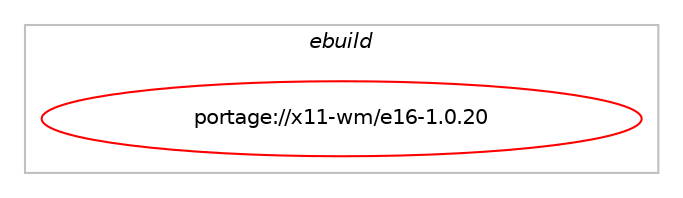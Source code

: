 digraph prolog {

# *************
# Graph options
# *************

newrank=true;
concentrate=true;
compound=true;
graph [rankdir=LR,fontname=Helvetica,fontsize=10,ranksep=1.5];#, ranksep=2.5, nodesep=0.2];
edge  [arrowhead=vee];
node  [fontname=Helvetica,fontsize=10];

# **********
# The ebuild
# **********

subgraph cluster_leftcol {
color=gray;
rank=same;
label=<<i>ebuild</i>>;
id [label="portage://x11-wm/e16-1.0.20", color=red, width=4, href="../x11-wm/e16-1.0.20.svg"];
}

# ****************
# The dependencies
# ****************

subgraph cluster_midcol {
color=gray;
label=<<i>dependencies</i>>;
subgraph cluster_compile {
fillcolor="#eeeeee";
style=filled;
label=<<i>compile</i>>;
# *** BEGIN UNKNOWN DEPENDENCY TYPE (TODO) ***
# id -> use_conditional_group(positive,dbus,portage://x11-wm/e16-1.0.20,[package_dependency(portage://x11-wm/e16-1.0.20,install,no,sys-apps,dbus,none,,[],[])])
# *** END UNKNOWN DEPENDENCY TYPE (TODO) ***

# *** BEGIN UNKNOWN DEPENDENCY TYPE (TODO) ***
# id -> use_conditional_group(positive,opengl,portage://x11-wm/e16-1.0.20,[package_dependency(portage://x11-wm/e16-1.0.20,install,no,media-libs,glu,none,,[],[]),package_dependency(portage://x11-wm/e16-1.0.20,install,no,media-libs,mesa,none,,[],[])])
# *** END UNKNOWN DEPENDENCY TYPE (TODO) ***

# *** BEGIN UNKNOWN DEPENDENCY TYPE (TODO) ***
# id -> use_conditional_group(positive,pango,portage://x11-wm/e16-1.0.20,[package_dependency(portage://x11-wm/e16-1.0.20,install,no,dev-libs,glib,none,,[slot(2)],[]),package_dependency(portage://x11-wm/e16-1.0.20,install,no,x11-libs,pango,none,,[],[use(enable(X),none)])])
# *** END UNKNOWN DEPENDENCY TYPE (TODO) ***

# *** BEGIN UNKNOWN DEPENDENCY TYPE (TODO) ***
# id -> use_conditional_group(positive,sound,portage://x11-wm/e16-1.0.20,[any_of_group([package_dependency(portage://x11-wm/e16-1.0.20,install,no,media-sound,apulse,none,,[],[use(enable(sdk),none)]),package_dependency(portage://x11-wm/e16-1.0.20,install,no,media-sound,pulseaudio,none,,[],[])]),use_conditional_group(positive,sndfile,portage://x11-wm/e16-1.0.20,[package_dependency(portage://x11-wm/e16-1.0.20,install,no,media-libs,libsndfile,none,,[],[])]),use_conditional_group(positive,audiofile,portage://x11-wm/e16-1.0.20,[package_dependency(portage://x11-wm/e16-1.0.20,install,no,media-libs,audiofile,none,,any_same_slot,[])])])
# *** END UNKNOWN DEPENDENCY TYPE (TODO) ***

# *** BEGIN UNKNOWN DEPENDENCY TYPE (TODO) ***
# id -> use_conditional_group(positive,xcomposite,portage://x11-wm/e16-1.0.20,[package_dependency(portage://x11-wm/e16-1.0.20,install,no,x11-libs,libXcomposite,none,,[],[]),package_dependency(portage://x11-wm/e16-1.0.20,install,no,x11-libs,libXdamage,none,,[],[]),package_dependency(portage://x11-wm/e16-1.0.20,install,no,x11-libs,libXfixes,none,,[],[])])
# *** END UNKNOWN DEPENDENCY TYPE (TODO) ***

# *** BEGIN UNKNOWN DEPENDENCY TYPE (TODO) ***
# id -> use_conditional_group(positive,xft,portage://x11-wm/e16-1.0.20,[package_dependency(portage://x11-wm/e16-1.0.20,install,no,x11-libs,libXft,none,,[],[])])
# *** END UNKNOWN DEPENDENCY TYPE (TODO) ***

# *** BEGIN UNKNOWN DEPENDENCY TYPE (TODO) ***
# id -> use_conditional_group(positive,xinerama,portage://x11-wm/e16-1.0.20,[package_dependency(portage://x11-wm/e16-1.0.20,install,no,x11-libs,libXinerama,none,,[],[])])
# *** END UNKNOWN DEPENDENCY TYPE (TODO) ***

# *** BEGIN UNKNOWN DEPENDENCY TYPE (TODO) ***
# id -> use_conditional_group(positive,xpresent,portage://x11-wm/e16-1.0.20,[package_dependency(portage://x11-wm/e16-1.0.20,install,no,x11-libs,libXpresent,none,,[],[])])
# *** END UNKNOWN DEPENDENCY TYPE (TODO) ***

# *** BEGIN UNKNOWN DEPENDENCY TYPE (TODO) ***
# id -> use_conditional_group(positive,xrandr,portage://x11-wm/e16-1.0.20,[package_dependency(portage://x11-wm/e16-1.0.20,install,no,x11-libs,libXrandr,none,,[],[])])
# *** END UNKNOWN DEPENDENCY TYPE (TODO) ***

# *** BEGIN UNKNOWN DEPENDENCY TYPE (TODO) ***
# id -> use_conditional_group(positive,xrender,portage://x11-wm/e16-1.0.20,[package_dependency(portage://x11-wm/e16-1.0.20,install,no,x11-libs,libXrender,none,,[],[])])
# *** END UNKNOWN DEPENDENCY TYPE (TODO) ***

# *** BEGIN UNKNOWN DEPENDENCY TYPE (TODO) ***
# id -> use_conditional_group(positive,xsm,portage://x11-wm/e16-1.0.20,[package_dependency(portage://x11-wm/e16-1.0.20,install,no,x11-libs,libICE,none,,[],[]),package_dependency(portage://x11-wm/e16-1.0.20,install,no,x11-libs,libSM,none,,[],[])])
# *** END UNKNOWN DEPENDENCY TYPE (TODO) ***

# *** BEGIN UNKNOWN DEPENDENCY TYPE (TODO) ***
# id -> use_conditional_group(positive,zoom,portage://x11-wm/e16-1.0.20,[package_dependency(portage://x11-wm/e16-1.0.20,install,no,x11-libs,libXxf86vm,none,,[],[])])
# *** END UNKNOWN DEPENDENCY TYPE (TODO) ***

# *** BEGIN UNKNOWN DEPENDENCY TYPE (TODO) ***
# id -> package_dependency(portage://x11-wm/e16-1.0.20,install,no,media-libs,freetype,none,,[slot(2)],[])
# *** END UNKNOWN DEPENDENCY TYPE (TODO) ***

# *** BEGIN UNKNOWN DEPENDENCY TYPE (TODO) ***
# id -> package_dependency(portage://x11-wm/e16-1.0.20,install,no,media-libs,imlib2,none,,[],[use(enable(X),none)])
# *** END UNKNOWN DEPENDENCY TYPE (TODO) ***

# *** BEGIN UNKNOWN DEPENDENCY TYPE (TODO) ***
# id -> package_dependency(portage://x11-wm/e16-1.0.20,install,no,virtual,libiconv,none,,[],[])
# *** END UNKNOWN DEPENDENCY TYPE (TODO) ***

# *** BEGIN UNKNOWN DEPENDENCY TYPE (TODO) ***
# id -> package_dependency(portage://x11-wm/e16-1.0.20,install,no,x11-base,xorg-proto,none,,[],[])
# *** END UNKNOWN DEPENDENCY TYPE (TODO) ***

# *** BEGIN UNKNOWN DEPENDENCY TYPE (TODO) ***
# id -> package_dependency(portage://x11-wm/e16-1.0.20,install,no,x11-libs,libX11,none,,[],[])
# *** END UNKNOWN DEPENDENCY TYPE (TODO) ***

# *** BEGIN UNKNOWN DEPENDENCY TYPE (TODO) ***
# id -> package_dependency(portage://x11-wm/e16-1.0.20,install,no,x11-libs,libXext,none,,[],[])
# *** END UNKNOWN DEPENDENCY TYPE (TODO) ***

# *** BEGIN UNKNOWN DEPENDENCY TYPE (TODO) ***
# id -> package_dependency(portage://x11-wm/e16-1.0.20,install,no,x11-misc,xbitmaps,none,,[],[])
# *** END UNKNOWN DEPENDENCY TYPE (TODO) ***

}
subgraph cluster_compileandrun {
fillcolor="#eeeeee";
style=filled;
label=<<i>compile and run</i>>;
}
subgraph cluster_run {
fillcolor="#eeeeee";
style=filled;
label=<<i>run</i>>;
# *** BEGIN UNKNOWN DEPENDENCY TYPE (TODO) ***
# id -> use_conditional_group(positive,dbus,portage://x11-wm/e16-1.0.20,[package_dependency(portage://x11-wm/e16-1.0.20,run,no,sys-apps,dbus,none,,[],[])])
# *** END UNKNOWN DEPENDENCY TYPE (TODO) ***

# *** BEGIN UNKNOWN DEPENDENCY TYPE (TODO) ***
# id -> use_conditional_group(positive,doc,portage://x11-wm/e16-1.0.20,[package_dependency(portage://x11-wm/e16-1.0.20,run,no,app-doc,e16-docs,none,,[],[])])
# *** END UNKNOWN DEPENDENCY TYPE (TODO) ***

# *** BEGIN UNKNOWN DEPENDENCY TYPE (TODO) ***
# id -> use_conditional_group(positive,nls,portage://x11-wm/e16-1.0.20,[package_dependency(portage://x11-wm/e16-1.0.20,run,no,virtual,libintl,none,,[],[])])
# *** END UNKNOWN DEPENDENCY TYPE (TODO) ***

# *** BEGIN UNKNOWN DEPENDENCY TYPE (TODO) ***
# id -> use_conditional_group(positive,opengl,portage://x11-wm/e16-1.0.20,[package_dependency(portage://x11-wm/e16-1.0.20,run,no,media-libs,glu,none,,[],[]),package_dependency(portage://x11-wm/e16-1.0.20,run,no,media-libs,mesa,none,,[],[])])
# *** END UNKNOWN DEPENDENCY TYPE (TODO) ***

# *** BEGIN UNKNOWN DEPENDENCY TYPE (TODO) ***
# id -> use_conditional_group(positive,pango,portage://x11-wm/e16-1.0.20,[package_dependency(portage://x11-wm/e16-1.0.20,run,no,dev-libs,glib,none,,[slot(2)],[]),package_dependency(portage://x11-wm/e16-1.0.20,run,no,x11-libs,pango,none,,[],[use(enable(X),none)])])
# *** END UNKNOWN DEPENDENCY TYPE (TODO) ***

# *** BEGIN UNKNOWN DEPENDENCY TYPE (TODO) ***
# id -> use_conditional_group(positive,sound,portage://x11-wm/e16-1.0.20,[any_of_group([package_dependency(portage://x11-wm/e16-1.0.20,run,no,media-sound,apulse,none,,[],[use(enable(sdk),none)]),package_dependency(portage://x11-wm/e16-1.0.20,run,no,media-sound,pulseaudio,none,,[],[])]),use_conditional_group(positive,sndfile,portage://x11-wm/e16-1.0.20,[package_dependency(portage://x11-wm/e16-1.0.20,run,no,media-libs,libsndfile,none,,[],[])]),use_conditional_group(positive,audiofile,portage://x11-wm/e16-1.0.20,[package_dependency(portage://x11-wm/e16-1.0.20,run,no,media-libs,audiofile,none,,any_same_slot,[])])])
# *** END UNKNOWN DEPENDENCY TYPE (TODO) ***

# *** BEGIN UNKNOWN DEPENDENCY TYPE (TODO) ***
# id -> use_conditional_group(positive,themes,portage://x11-wm/e16-1.0.20,[package_dependency(portage://x11-wm/e16-1.0.20,run,no,x11-themes,e16-themes,none,,[],[])])
# *** END UNKNOWN DEPENDENCY TYPE (TODO) ***

# *** BEGIN UNKNOWN DEPENDENCY TYPE (TODO) ***
# id -> use_conditional_group(positive,xcomposite,portage://x11-wm/e16-1.0.20,[package_dependency(portage://x11-wm/e16-1.0.20,run,no,x11-libs,libXcomposite,none,,[],[]),package_dependency(portage://x11-wm/e16-1.0.20,run,no,x11-libs,libXdamage,none,,[],[]),package_dependency(portage://x11-wm/e16-1.0.20,run,no,x11-libs,libXfixes,none,,[],[])])
# *** END UNKNOWN DEPENDENCY TYPE (TODO) ***

# *** BEGIN UNKNOWN DEPENDENCY TYPE (TODO) ***
# id -> use_conditional_group(positive,xft,portage://x11-wm/e16-1.0.20,[package_dependency(portage://x11-wm/e16-1.0.20,run,no,x11-libs,libXft,none,,[],[])])
# *** END UNKNOWN DEPENDENCY TYPE (TODO) ***

# *** BEGIN UNKNOWN DEPENDENCY TYPE (TODO) ***
# id -> use_conditional_group(positive,xinerama,portage://x11-wm/e16-1.0.20,[package_dependency(portage://x11-wm/e16-1.0.20,run,no,x11-libs,libXinerama,none,,[],[])])
# *** END UNKNOWN DEPENDENCY TYPE (TODO) ***

# *** BEGIN UNKNOWN DEPENDENCY TYPE (TODO) ***
# id -> use_conditional_group(positive,xpresent,portage://x11-wm/e16-1.0.20,[package_dependency(portage://x11-wm/e16-1.0.20,run,no,x11-libs,libXpresent,none,,[],[])])
# *** END UNKNOWN DEPENDENCY TYPE (TODO) ***

# *** BEGIN UNKNOWN DEPENDENCY TYPE (TODO) ***
# id -> use_conditional_group(positive,xrandr,portage://x11-wm/e16-1.0.20,[package_dependency(portage://x11-wm/e16-1.0.20,run,no,x11-libs,libXrandr,none,,[],[])])
# *** END UNKNOWN DEPENDENCY TYPE (TODO) ***

# *** BEGIN UNKNOWN DEPENDENCY TYPE (TODO) ***
# id -> use_conditional_group(positive,xrender,portage://x11-wm/e16-1.0.20,[package_dependency(portage://x11-wm/e16-1.0.20,run,no,x11-libs,libXrender,none,,[],[])])
# *** END UNKNOWN DEPENDENCY TYPE (TODO) ***

# *** BEGIN UNKNOWN DEPENDENCY TYPE (TODO) ***
# id -> use_conditional_group(positive,xsm,portage://x11-wm/e16-1.0.20,[package_dependency(portage://x11-wm/e16-1.0.20,run,no,x11-libs,libICE,none,,[],[]),package_dependency(portage://x11-wm/e16-1.0.20,run,no,x11-libs,libSM,none,,[],[])])
# *** END UNKNOWN DEPENDENCY TYPE (TODO) ***

# *** BEGIN UNKNOWN DEPENDENCY TYPE (TODO) ***
# id -> use_conditional_group(positive,zoom,portage://x11-wm/e16-1.0.20,[package_dependency(portage://x11-wm/e16-1.0.20,run,no,x11-libs,libXxf86vm,none,,[],[])])
# *** END UNKNOWN DEPENDENCY TYPE (TODO) ***

# *** BEGIN UNKNOWN DEPENDENCY TYPE (TODO) ***
# id -> package_dependency(portage://x11-wm/e16-1.0.20,run,no,media-libs,freetype,none,,[slot(2)],[])
# *** END UNKNOWN DEPENDENCY TYPE (TODO) ***

# *** BEGIN UNKNOWN DEPENDENCY TYPE (TODO) ***
# id -> package_dependency(portage://x11-wm/e16-1.0.20,run,no,media-libs,imlib2,none,,[],[use(enable(X),none)])
# *** END UNKNOWN DEPENDENCY TYPE (TODO) ***

# *** BEGIN UNKNOWN DEPENDENCY TYPE (TODO) ***
# id -> package_dependency(portage://x11-wm/e16-1.0.20,run,no,virtual,libiconv,none,,[],[])
# *** END UNKNOWN DEPENDENCY TYPE (TODO) ***

# *** BEGIN UNKNOWN DEPENDENCY TYPE (TODO) ***
# id -> package_dependency(portage://x11-wm/e16-1.0.20,run,no,x11-libs,libX11,none,,[],[])
# *** END UNKNOWN DEPENDENCY TYPE (TODO) ***

# *** BEGIN UNKNOWN DEPENDENCY TYPE (TODO) ***
# id -> package_dependency(portage://x11-wm/e16-1.0.20,run,no,x11-libs,libXext,none,,[],[])
# *** END UNKNOWN DEPENDENCY TYPE (TODO) ***

# *** BEGIN UNKNOWN DEPENDENCY TYPE (TODO) ***
# id -> package_dependency(portage://x11-wm/e16-1.0.20,run,no,x11-misc,xbitmaps,none,,[],[])
# *** END UNKNOWN DEPENDENCY TYPE (TODO) ***

# *** BEGIN UNKNOWN DEPENDENCY TYPE (TODO) ***
# id -> package_dependency(portage://x11-wm/e16-1.0.20,run,weak,x11-wm,enlightenment,none,,[slot(0)],[])
# *** END UNKNOWN DEPENDENCY TYPE (TODO) ***

}
}

# **************
# The candidates
# **************

subgraph cluster_choices {
rank=same;
color=gray;
label=<<i>candidates</i>>;

}

}
